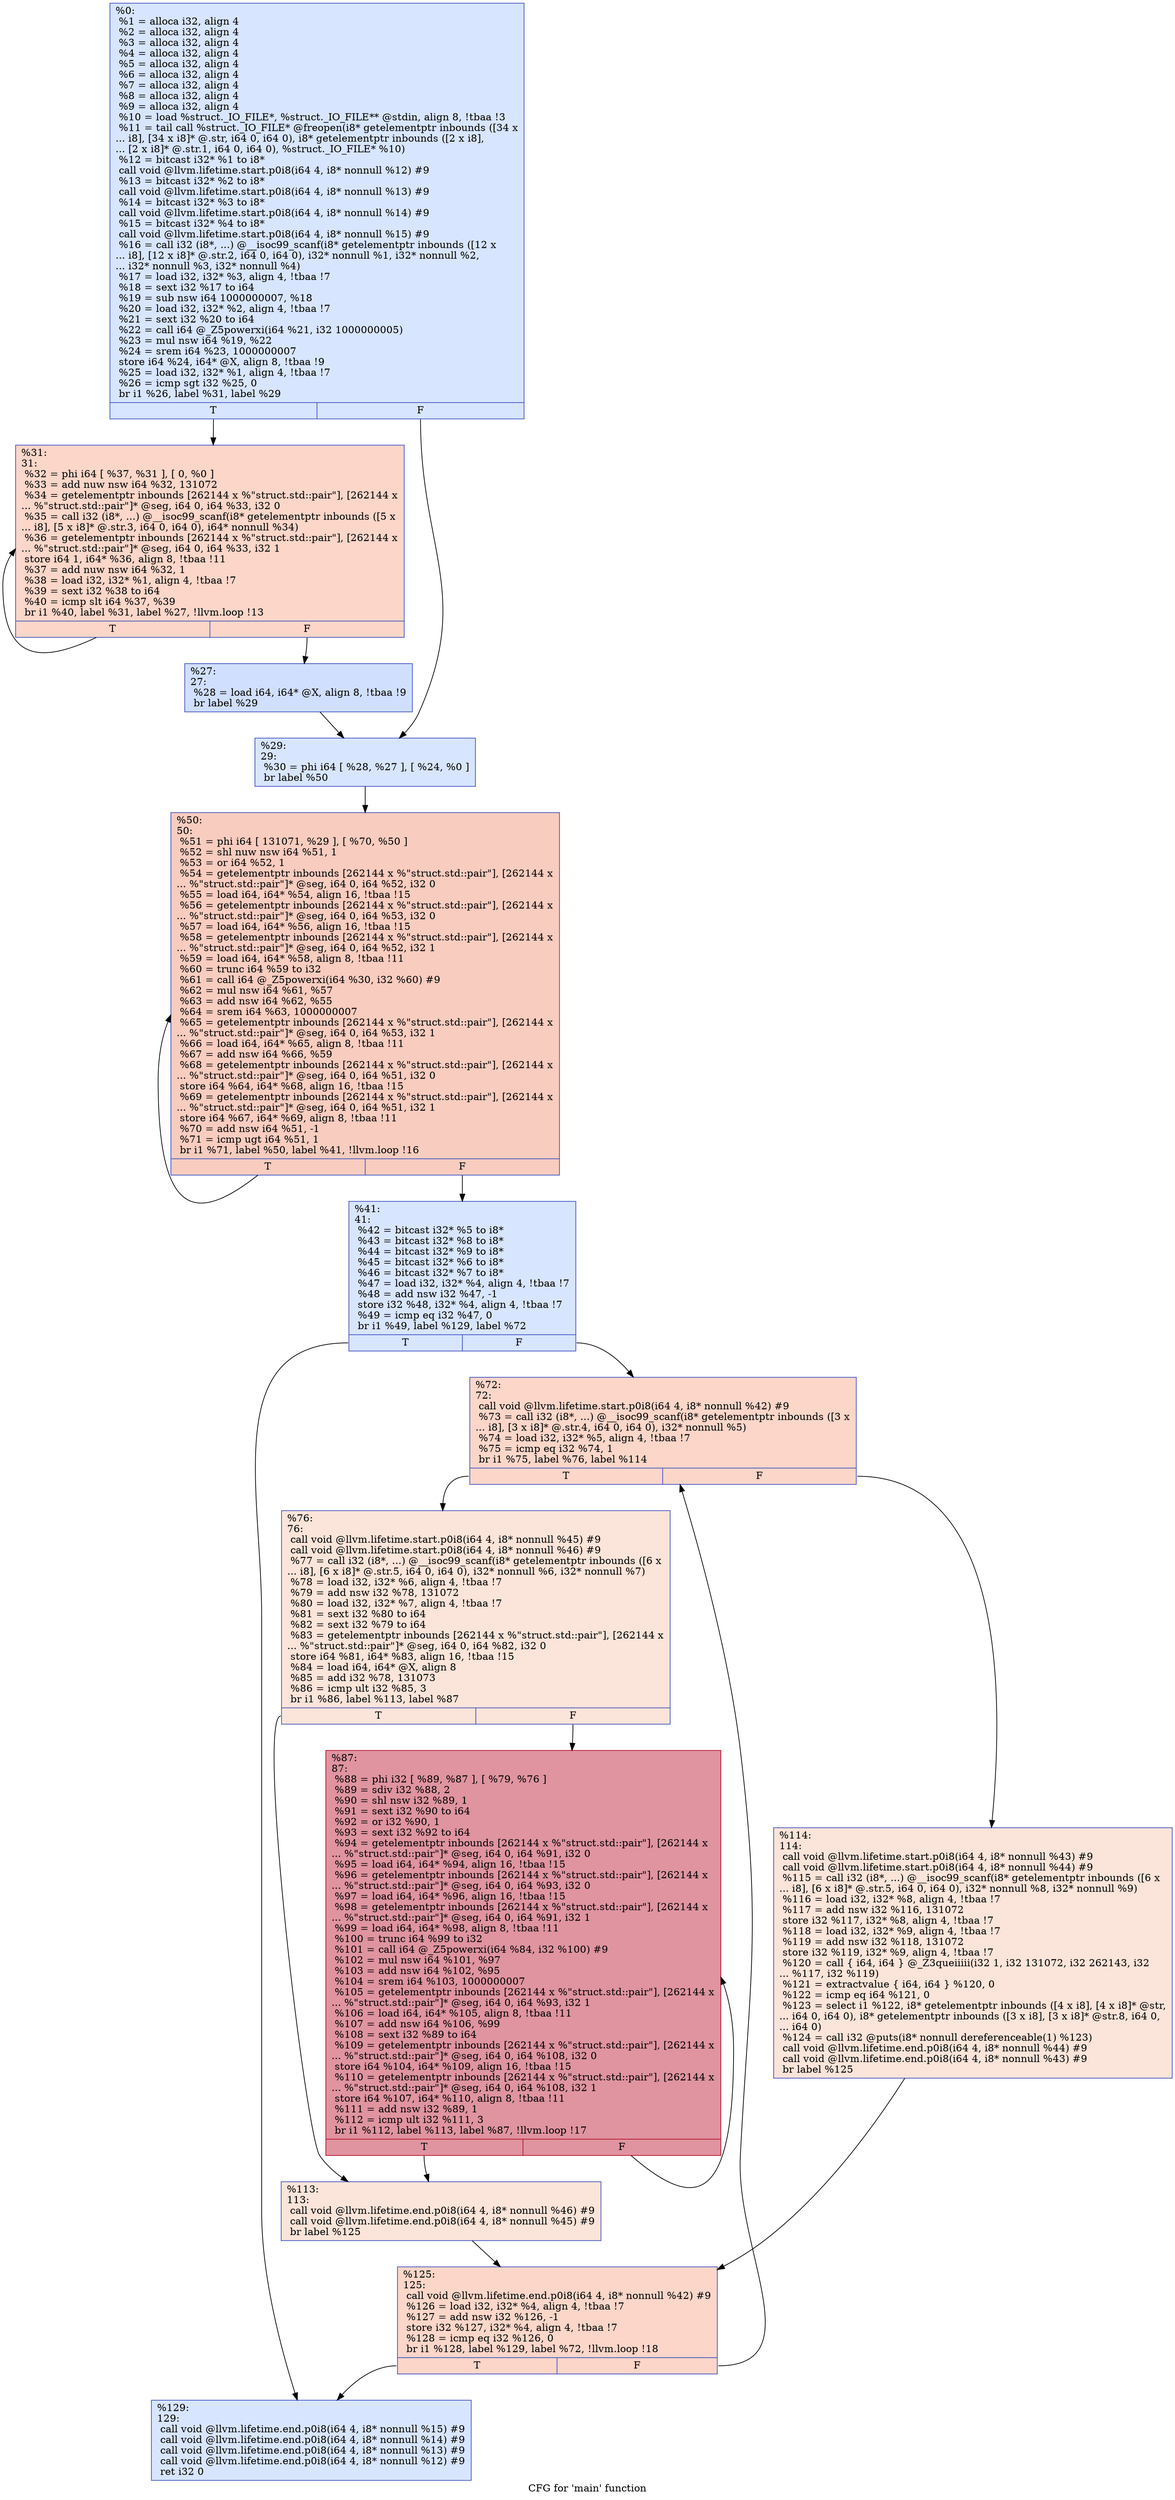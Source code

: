 digraph "CFG for 'main' function" {
	label="CFG for 'main' function";

	Node0x55b9e9a9b6c0 [shape=record,color="#3d50c3ff", style=filled, fillcolor="#a7c5fe70",label="{%0:\l  %1 = alloca i32, align 4\l  %2 = alloca i32, align 4\l  %3 = alloca i32, align 4\l  %4 = alloca i32, align 4\l  %5 = alloca i32, align 4\l  %6 = alloca i32, align 4\l  %7 = alloca i32, align 4\l  %8 = alloca i32, align 4\l  %9 = alloca i32, align 4\l  %10 = load %struct._IO_FILE*, %struct._IO_FILE** @stdin, align 8, !tbaa !3\l  %11 = tail call %struct._IO_FILE* @freopen(i8* getelementptr inbounds ([34 x\l... i8], [34 x i8]* @.str, i64 0, i64 0), i8* getelementptr inbounds ([2 x i8],\l... [2 x i8]* @.str.1, i64 0, i64 0), %struct._IO_FILE* %10)\l  %12 = bitcast i32* %1 to i8*\l  call void @llvm.lifetime.start.p0i8(i64 4, i8* nonnull %12) #9\l  %13 = bitcast i32* %2 to i8*\l  call void @llvm.lifetime.start.p0i8(i64 4, i8* nonnull %13) #9\l  %14 = bitcast i32* %3 to i8*\l  call void @llvm.lifetime.start.p0i8(i64 4, i8* nonnull %14) #9\l  %15 = bitcast i32* %4 to i8*\l  call void @llvm.lifetime.start.p0i8(i64 4, i8* nonnull %15) #9\l  %16 = call i32 (i8*, ...) @__isoc99_scanf(i8* getelementptr inbounds ([12 x\l... i8], [12 x i8]* @.str.2, i64 0, i64 0), i32* nonnull %1, i32* nonnull %2,\l... i32* nonnull %3, i32* nonnull %4)\l  %17 = load i32, i32* %3, align 4, !tbaa !7\l  %18 = sext i32 %17 to i64\l  %19 = sub nsw i64 1000000007, %18\l  %20 = load i32, i32* %2, align 4, !tbaa !7\l  %21 = sext i32 %20 to i64\l  %22 = call i64 @_Z5powerxi(i64 %21, i32 1000000005)\l  %23 = mul nsw i64 %19, %22\l  %24 = srem i64 %23, 1000000007\l  store i64 %24, i64* @X, align 8, !tbaa !9\l  %25 = load i32, i32* %1, align 4, !tbaa !7\l  %26 = icmp sgt i32 %25, 0\l  br i1 %26, label %31, label %29\l|{<s0>T|<s1>F}}"];
	Node0x55b9e9a9b6c0:s0 -> Node0x55b9e9a9d600;
	Node0x55b9e9a9b6c0:s1 -> Node0x55b9e9a9d690;
	Node0x55b9e9a9d7d0 [shape=record,color="#3d50c3ff", style=filled, fillcolor="#96b7ff70",label="{%27:\l27:                                               \l  %28 = load i64, i64* @X, align 8, !tbaa !9\l  br label %29\l}"];
	Node0x55b9e9a9d7d0 -> Node0x55b9e9a9d690;
	Node0x55b9e9a9d690 [shape=record,color="#3d50c3ff", style=filled, fillcolor="#a7c5fe70",label="{%29:\l29:                                               \l  %30 = phi i64 [ %28, %27 ], [ %24, %0 ]\l  br label %50\l}"];
	Node0x55b9e9a9d690 -> Node0x55b9e9a9d9f0;
	Node0x55b9e9a9d600 [shape=record,color="#3d50c3ff", style=filled, fillcolor="#f6a38570",label="{%31:\l31:                                               \l  %32 = phi i64 [ %37, %31 ], [ 0, %0 ]\l  %33 = add nuw nsw i64 %32, 131072\l  %34 = getelementptr inbounds [262144 x %\"struct.std::pair\"], [262144 x\l... %\"struct.std::pair\"]* @seg, i64 0, i64 %33, i32 0\l  %35 = call i32 (i8*, ...) @__isoc99_scanf(i8* getelementptr inbounds ([5 x\l... i8], [5 x i8]* @.str.3, i64 0, i64 0), i64* nonnull %34)\l  %36 = getelementptr inbounds [262144 x %\"struct.std::pair\"], [262144 x\l... %\"struct.std::pair\"]* @seg, i64 0, i64 %33, i32 1\l  store i64 1, i64* %36, align 8, !tbaa !11\l  %37 = add nuw nsw i64 %32, 1\l  %38 = load i32, i32* %1, align 4, !tbaa !7\l  %39 = sext i32 %38 to i64\l  %40 = icmp slt i64 %37, %39\l  br i1 %40, label %31, label %27, !llvm.loop !13\l|{<s0>T|<s1>F}}"];
	Node0x55b9e9a9d600:s0 -> Node0x55b9e9a9d600;
	Node0x55b9e9a9d600:s1 -> Node0x55b9e9a9d7d0;
	Node0x55b9e9a9e3c0 [shape=record,color="#3d50c3ff", style=filled, fillcolor="#a7c5fe70",label="{%41:\l41:                                               \l  %42 = bitcast i32* %5 to i8*\l  %43 = bitcast i32* %8 to i8*\l  %44 = bitcast i32* %9 to i8*\l  %45 = bitcast i32* %6 to i8*\l  %46 = bitcast i32* %7 to i8*\l  %47 = load i32, i32* %4, align 4, !tbaa !7\l  %48 = add nsw i32 %47, -1\l  store i32 %48, i32* %4, align 4, !tbaa !7\l  %49 = icmp eq i32 %47, 0\l  br i1 %49, label %129, label %72\l|{<s0>T|<s1>F}}"];
	Node0x55b9e9a9e3c0:s0 -> Node0x55b9e9a9e8a0;
	Node0x55b9e9a9e3c0:s1 -> Node0x55b9e9a9e8f0;
	Node0x55b9e9a9d9f0 [shape=record,color="#3d50c3ff", style=filled, fillcolor="#f08b6e70",label="{%50:\l50:                                               \l  %51 = phi i64 [ 131071, %29 ], [ %70, %50 ]\l  %52 = shl nuw nsw i64 %51, 1\l  %53 = or i64 %52, 1\l  %54 = getelementptr inbounds [262144 x %\"struct.std::pair\"], [262144 x\l... %\"struct.std::pair\"]* @seg, i64 0, i64 %52, i32 0\l  %55 = load i64, i64* %54, align 16, !tbaa !15\l  %56 = getelementptr inbounds [262144 x %\"struct.std::pair\"], [262144 x\l... %\"struct.std::pair\"]* @seg, i64 0, i64 %53, i32 0\l  %57 = load i64, i64* %56, align 16, !tbaa !15\l  %58 = getelementptr inbounds [262144 x %\"struct.std::pair\"], [262144 x\l... %\"struct.std::pair\"]* @seg, i64 0, i64 %52, i32 1\l  %59 = load i64, i64* %58, align 8, !tbaa !11\l  %60 = trunc i64 %59 to i32\l  %61 = call i64 @_Z5powerxi(i64 %30, i32 %60) #9\l  %62 = mul nsw i64 %61, %57\l  %63 = add nsw i64 %62, %55\l  %64 = srem i64 %63, 1000000007\l  %65 = getelementptr inbounds [262144 x %\"struct.std::pair\"], [262144 x\l... %\"struct.std::pair\"]* @seg, i64 0, i64 %53, i32 1\l  %66 = load i64, i64* %65, align 8, !tbaa !11\l  %67 = add nsw i64 %66, %59\l  %68 = getelementptr inbounds [262144 x %\"struct.std::pair\"], [262144 x\l... %\"struct.std::pair\"]* @seg, i64 0, i64 %51, i32 0\l  store i64 %64, i64* %68, align 16, !tbaa !15\l  %69 = getelementptr inbounds [262144 x %\"struct.std::pair\"], [262144 x\l... %\"struct.std::pair\"]* @seg, i64 0, i64 %51, i32 1\l  store i64 %67, i64* %69, align 8, !tbaa !11\l  %70 = add nsw i64 %51, -1\l  %71 = icmp ugt i64 %51, 1\l  br i1 %71, label %50, label %41, !llvm.loop !16\l|{<s0>T|<s1>F}}"];
	Node0x55b9e9a9d9f0:s0 -> Node0x55b9e9a9d9f0;
	Node0x55b9e9a9d9f0:s1 -> Node0x55b9e9a9e3c0;
	Node0x55b9e9a9e8f0 [shape=record,color="#3d50c3ff", style=filled, fillcolor="#f6a38570",label="{%72:\l72:                                               \l  call void @llvm.lifetime.start.p0i8(i64 4, i8* nonnull %42) #9\l  %73 = call i32 (i8*, ...) @__isoc99_scanf(i8* getelementptr inbounds ([3 x\l... i8], [3 x i8]* @.str.4, i64 0, i64 0), i32* nonnull %5)\l  %74 = load i32, i32* %5, align 4, !tbaa !7\l  %75 = icmp eq i32 %74, 1\l  br i1 %75, label %76, label %114\l|{<s0>T|<s1>F}}"];
	Node0x55b9e9a9e8f0:s0 -> Node0x55b9e9aa0370;
	Node0x55b9e9a9e8f0:s1 -> Node0x55b9e9aa03c0;
	Node0x55b9e9aa0370 [shape=record,color="#3d50c3ff", style=filled, fillcolor="#f5c1a970",label="{%76:\l76:                                               \l  call void @llvm.lifetime.start.p0i8(i64 4, i8* nonnull %45) #9\l  call void @llvm.lifetime.start.p0i8(i64 4, i8* nonnull %46) #9\l  %77 = call i32 (i8*, ...) @__isoc99_scanf(i8* getelementptr inbounds ([6 x\l... i8], [6 x i8]* @.str.5, i64 0, i64 0), i32* nonnull %6, i32* nonnull %7)\l  %78 = load i32, i32* %6, align 4, !tbaa !7\l  %79 = add nsw i32 %78, 131072\l  %80 = load i32, i32* %7, align 4, !tbaa !7\l  %81 = sext i32 %80 to i64\l  %82 = sext i32 %79 to i64\l  %83 = getelementptr inbounds [262144 x %\"struct.std::pair\"], [262144 x\l... %\"struct.std::pair\"]* @seg, i64 0, i64 %82, i32 0\l  store i64 %81, i64* %83, align 16, !tbaa !15\l  %84 = load i64, i64* @X, align 8\l  %85 = add i32 %78, 131073\l  %86 = icmp ult i32 %85, 3\l  br i1 %86, label %113, label %87\l|{<s0>T|<s1>F}}"];
	Node0x55b9e9aa0370:s0 -> Node0x55b9e9aa0ea0;
	Node0x55b9e9aa0370:s1 -> Node0x55b9e9aa0ef0;
	Node0x55b9e9aa0ef0 [shape=record,color="#b70d28ff", style=filled, fillcolor="#b70d2870",label="{%87:\l87:                                               \l  %88 = phi i32 [ %89, %87 ], [ %79, %76 ]\l  %89 = sdiv i32 %88, 2\l  %90 = shl nsw i32 %89, 1\l  %91 = sext i32 %90 to i64\l  %92 = or i32 %90, 1\l  %93 = sext i32 %92 to i64\l  %94 = getelementptr inbounds [262144 x %\"struct.std::pair\"], [262144 x\l... %\"struct.std::pair\"]* @seg, i64 0, i64 %91, i32 0\l  %95 = load i64, i64* %94, align 16, !tbaa !15\l  %96 = getelementptr inbounds [262144 x %\"struct.std::pair\"], [262144 x\l... %\"struct.std::pair\"]* @seg, i64 0, i64 %93, i32 0\l  %97 = load i64, i64* %96, align 16, !tbaa !15\l  %98 = getelementptr inbounds [262144 x %\"struct.std::pair\"], [262144 x\l... %\"struct.std::pair\"]* @seg, i64 0, i64 %91, i32 1\l  %99 = load i64, i64* %98, align 8, !tbaa !11\l  %100 = trunc i64 %99 to i32\l  %101 = call i64 @_Z5powerxi(i64 %84, i32 %100) #9\l  %102 = mul nsw i64 %101, %97\l  %103 = add nsw i64 %102, %95\l  %104 = srem i64 %103, 1000000007\l  %105 = getelementptr inbounds [262144 x %\"struct.std::pair\"], [262144 x\l... %\"struct.std::pair\"]* @seg, i64 0, i64 %93, i32 1\l  %106 = load i64, i64* %105, align 8, !tbaa !11\l  %107 = add nsw i64 %106, %99\l  %108 = sext i32 %89 to i64\l  %109 = getelementptr inbounds [262144 x %\"struct.std::pair\"], [262144 x\l... %\"struct.std::pair\"]* @seg, i64 0, i64 %108, i32 0\l  store i64 %104, i64* %109, align 16, !tbaa !15\l  %110 = getelementptr inbounds [262144 x %\"struct.std::pair\"], [262144 x\l... %\"struct.std::pair\"]* @seg, i64 0, i64 %108, i32 1\l  store i64 %107, i64* %110, align 8, !tbaa !11\l  %111 = add nsw i32 %89, 1\l  %112 = icmp ult i32 %111, 3\l  br i1 %112, label %113, label %87, !llvm.loop !17\l|{<s0>T|<s1>F}}"];
	Node0x55b9e9aa0ef0:s0 -> Node0x55b9e9aa0ea0;
	Node0x55b9e9aa0ef0:s1 -> Node0x55b9e9aa0ef0;
	Node0x55b9e9aa0ea0 [shape=record,color="#3d50c3ff", style=filled, fillcolor="#f5c1a970",label="{%113:\l113:                                              \l  call void @llvm.lifetime.end.p0i8(i64 4, i8* nonnull %46) #9\l  call void @llvm.lifetime.end.p0i8(i64 4, i8* nonnull %45) #9\l  br label %125\l}"];
	Node0x55b9e9aa0ea0 -> Node0x55b9e9aa2550;
	Node0x55b9e9aa03c0 [shape=record,color="#3d50c3ff", style=filled, fillcolor="#f5c1a970",label="{%114:\l114:                                              \l  call void @llvm.lifetime.start.p0i8(i64 4, i8* nonnull %43) #9\l  call void @llvm.lifetime.start.p0i8(i64 4, i8* nonnull %44) #9\l  %115 = call i32 (i8*, ...) @__isoc99_scanf(i8* getelementptr inbounds ([6 x\l... i8], [6 x i8]* @.str.5, i64 0, i64 0), i32* nonnull %8, i32* nonnull %9)\l  %116 = load i32, i32* %8, align 4, !tbaa !7\l  %117 = add nsw i32 %116, 131072\l  store i32 %117, i32* %8, align 4, !tbaa !7\l  %118 = load i32, i32* %9, align 4, !tbaa !7\l  %119 = add nsw i32 %118, 131072\l  store i32 %119, i32* %9, align 4, !tbaa !7\l  %120 = call \{ i64, i64 \} @_Z3queiiiii(i32 1, i32 131072, i32 262143, i32\l... %117, i32 %119)\l  %121 = extractvalue \{ i64, i64 \} %120, 0\l  %122 = icmp eq i64 %121, 0\l  %123 = select i1 %122, i8* getelementptr inbounds ([4 x i8], [4 x i8]* @str,\l... i64 0, i64 0), i8* getelementptr inbounds ([3 x i8], [3 x i8]* @str.8, i64 0,\l... i64 0)\l  %124 = call i32 @puts(i8* nonnull dereferenceable(1) %123)\l  call void @llvm.lifetime.end.p0i8(i64 4, i8* nonnull %44) #9\l  call void @llvm.lifetime.end.p0i8(i64 4, i8* nonnull %43) #9\l  br label %125\l}"];
	Node0x55b9e9aa03c0 -> Node0x55b9e9aa2550;
	Node0x55b9e9aa2550 [shape=record,color="#3d50c3ff", style=filled, fillcolor="#f6a38570",label="{%125:\l125:                                              \l  call void @llvm.lifetime.end.p0i8(i64 4, i8* nonnull %42) #9\l  %126 = load i32, i32* %4, align 4, !tbaa !7\l  %127 = add nsw i32 %126, -1\l  store i32 %127, i32* %4, align 4, !tbaa !7\l  %128 = icmp eq i32 %126, 0\l  br i1 %128, label %129, label %72, !llvm.loop !18\l|{<s0>T|<s1>F}}"];
	Node0x55b9e9aa2550:s0 -> Node0x55b9e9a9e8a0;
	Node0x55b9e9aa2550:s1 -> Node0x55b9e9a9e8f0;
	Node0x55b9e9a9e8a0 [shape=record,color="#3d50c3ff", style=filled, fillcolor="#a7c5fe70",label="{%129:\l129:                                              \l  call void @llvm.lifetime.end.p0i8(i64 4, i8* nonnull %15) #9\l  call void @llvm.lifetime.end.p0i8(i64 4, i8* nonnull %14) #9\l  call void @llvm.lifetime.end.p0i8(i64 4, i8* nonnull %13) #9\l  call void @llvm.lifetime.end.p0i8(i64 4, i8* nonnull %12) #9\l  ret i32 0\l}"];
}

